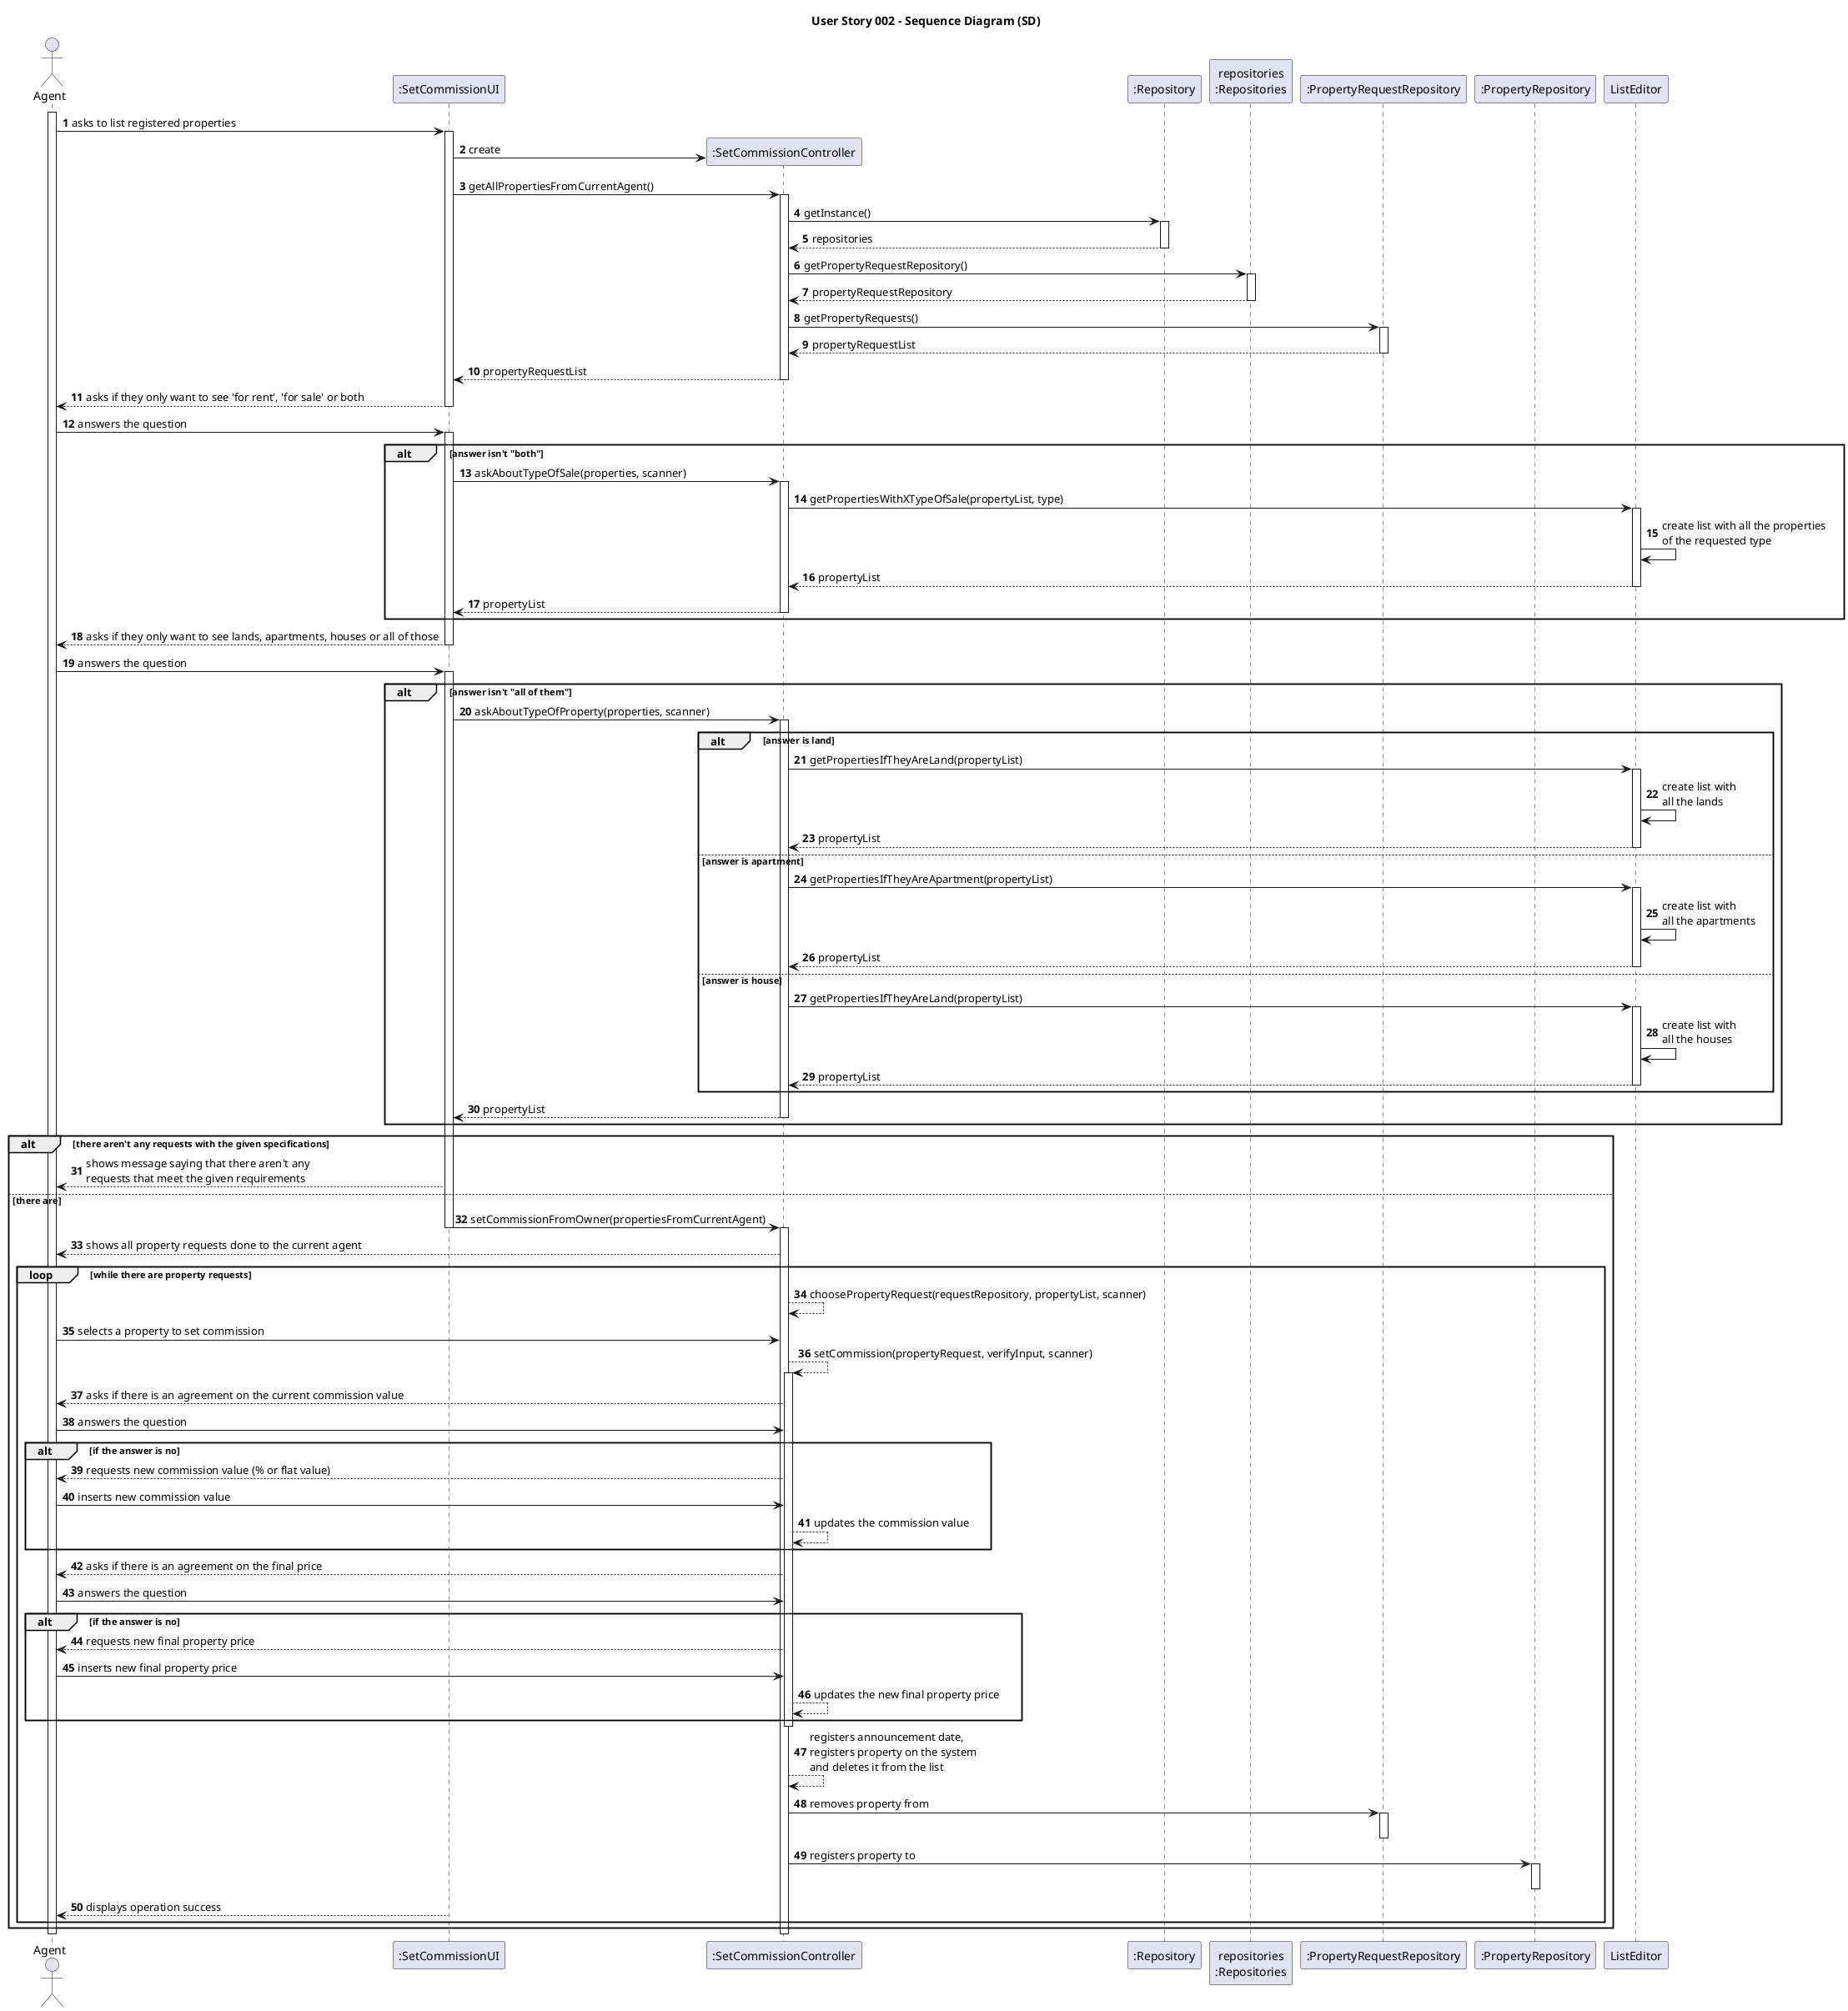 @startuml

skinparam packageStyle rectangle
skinparam shadowing false

title User Story 002 - Sequence Diagram (SD)

autonumber

actor "Agent" as User
participant ":SetCommissionUI" as UI
participant ":SetCommissionController" as CTRL
participant ":Repository" as RepositorySingleton
participant "repositories\n:Repositories" as PLAT
participant ":PropertyRequestRepository" as PropertyRequest
participant ":PropertyRepository" as Property

    activate User
    User -> UI : asks to list registered properties
    activate UI

        UI -> CTRL** : create

        UI -> CTRL : getAllPropertiesFromCurrentAgent()
        activate CTRL

        CTRL -> RepositorySingleton : getInstance()
        activate RepositorySingleton

        RepositorySingleton --> CTRL: repositories
        deactivate RepositorySingleton

        CTRL -> PLAT : getPropertyRequestRepository()
        activate PLAT

        PLAT --> CTRL: propertyRequestRepository
        deactivate PLAT

        CTRL -> PropertyRequest : getPropertyRequests()
        activate PropertyRequest

        PropertyRequest --> CTRL : propertyRequestList
        deactivate PropertyRequest

        CTRL --> UI : propertyRequestList
        deactivate CTRL

        UI --> User : asks if they only want to see 'for rent', 'for sale' or both
        deactivate UI

        User -> UI : answers the question
        activate UI

            alt answer isn't "both"
            UI -> CTRL : askAboutTypeOfSale(properties, scanner)
            activate CTRL
            CTRL -> ListEditor : getPropertiesWithXTypeOfSale(propertyList, type)
            activate ListEditor
            ListEditor -> ListEditor : create list with all the properties\nof the requested type
            ListEditor --> CTRL : propertyList
            deactivate ListEditor
            CTRL --> UI : propertyList
            deactivate CTRL
            end

        UI --> User : asks if they only want to see lands, apartments, houses or all of those
        deactivate UI

        User -> UI : answers the question
        activate UI

            alt answer isn't "all of them"
            UI -> CTRL : askAboutTypeOfProperty(properties, scanner)
            activate CTRL
            alt answer is land
            CTRL -> ListEditor : getPropertiesIfTheyAreLand(propertyList)
            activate ListEditor
            ListEditor -> ListEditor : create list with\nall the lands
            ListEditor --> CTRL : propertyList
            deactivate ListEditor

            else answer is apartment
            CTRL -> ListEditor : getPropertiesIfTheyAreApartment(propertyList)
            activate ListEditor
            ListEditor -> ListEditor : create list with\nall the apartments
            ListEditor --> CTRL : propertyList
            deactivate ListEditor

            else answer is house
            CTRL -> ListEditor : getPropertiesIfTheyAreLand(propertyList)
            activate ListEditor
            ListEditor -> ListEditor : create list with\nall the houses
            ListEditor --> CTRL : propertyList
            deactivate ListEditor
            end
            CTRL --> UI : propertyList
            deactivate CTRL
            end

    alt there aren't any requests with the given specifications
        UI --> User : shows message saying that there aren't any\nrequests that meet the given requirements
    else there are
        UI -> CTRL : setCommissionFromOwner(propertiesFromCurrentAgent)
        deactivate UI
        activate CTRL
        CTRL --> User : shows all property requests done to the current agent
        loop while there are property requests
            CTRL --> CTRL : choosePropertyRequest(requestRepository, propertyList, scanner)
            User -> CTRL : selects a property to set commission
            CTRL --> CTRL : setCommission(propertyRequest, verifyInput, scanner)
            activate CTRL
            CTRL --> User : asks if there is an agreement on the current commission value
            User -> CTRL : answers the question
            alt if the answer is no
                CTRL --> User : requests new commission value (% or flat value)
                User -> CTRL : inserts new commission value
                CTRL --> CTRL : updates the commission value
            end
            CTRL --> User : asks if there is an agreement on the final price
            User -> CTRL : answers the question
            alt if the answer is no
                CTRL --> User : requests new final property price
                User -> CTRL : inserts new final property price
                CTRL --> CTRL : updates the new final property price
            end
            deactivate CTRL
            CTRL --> CTRL : registers announcement date,\nregisters property on the system\nand deletes it from the list
            CTRL -> PropertyRequest : removes property from
            activate PropertyRequest
            deactivate PropertyRequest
            CTRL -> Property : registers property to
            activate Property
            deactivate Property
            UI --> User : displays operation success
        end
    end
    deactivate CTRL

    deactivate User
@enduml